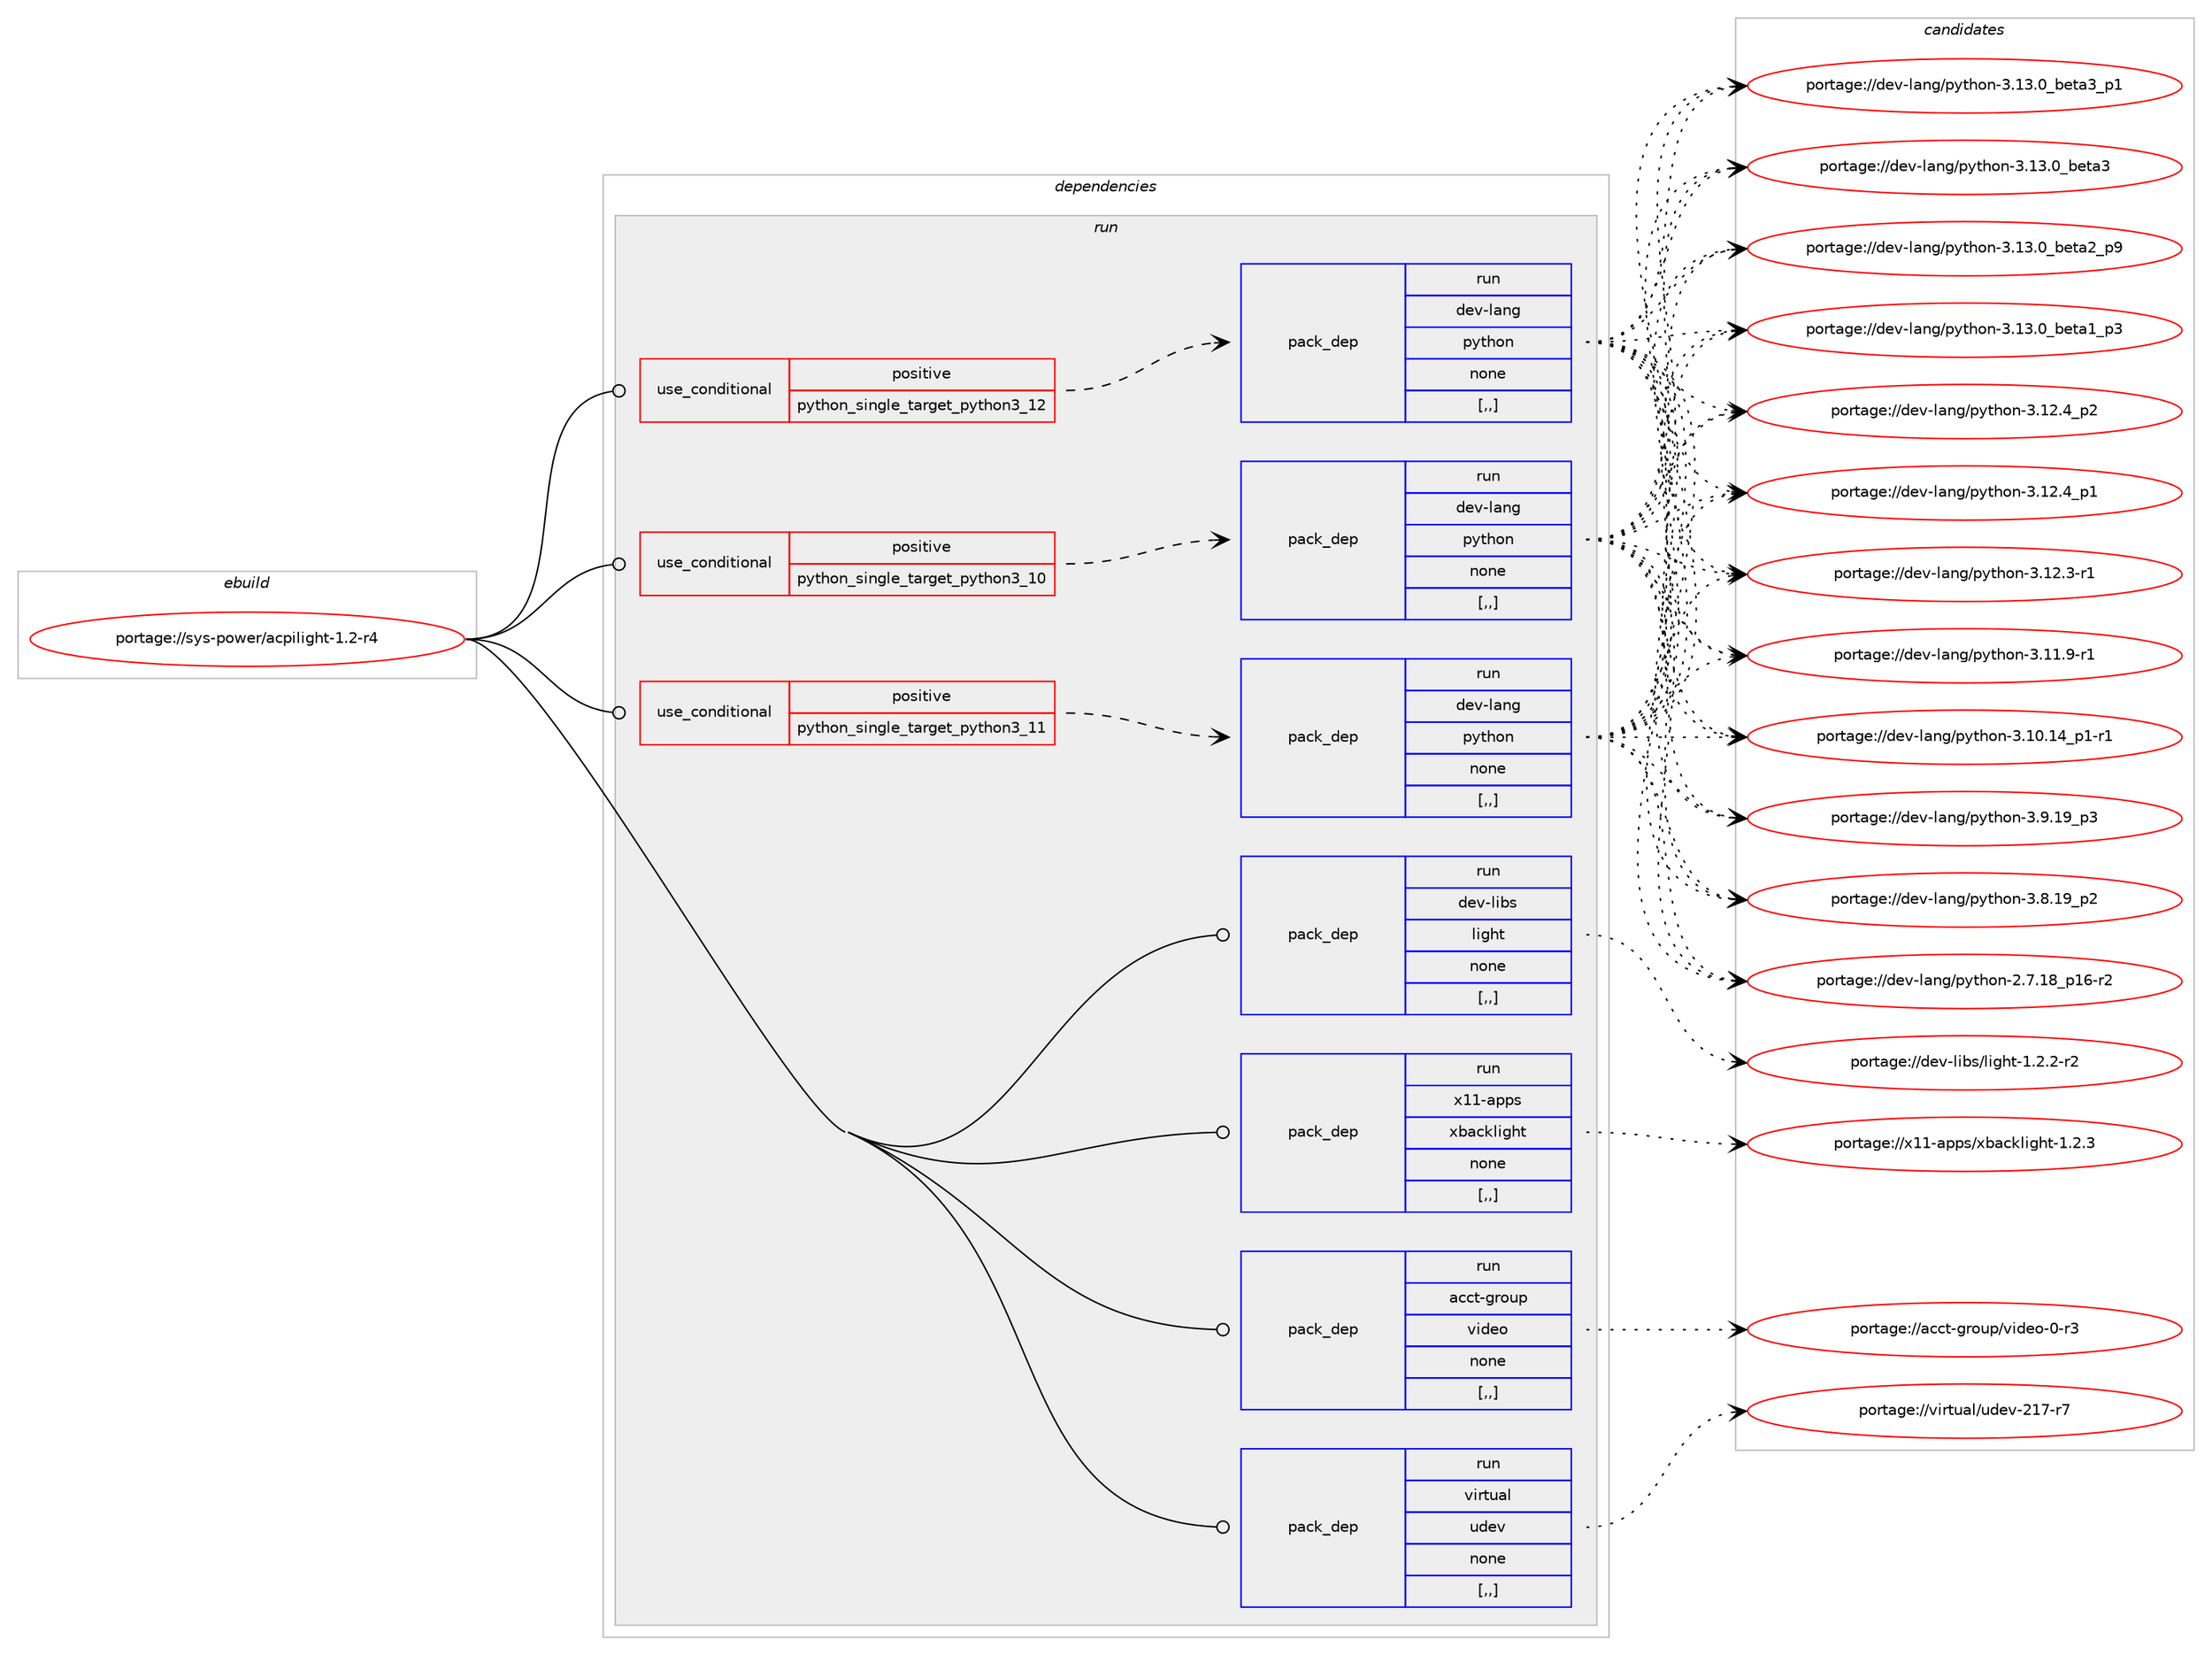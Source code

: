 digraph prolog {

# *************
# Graph options
# *************

newrank=true;
concentrate=true;
compound=true;
graph [rankdir=LR,fontname=Helvetica,fontsize=10,ranksep=1.5];#, ranksep=2.5, nodesep=0.2];
edge  [arrowhead=vee];
node  [fontname=Helvetica,fontsize=10];

# **********
# The ebuild
# **********

subgraph cluster_leftcol {
color=gray;
label=<<i>ebuild</i>>;
id [label="portage://sys-power/acpilight-1.2-r4", color=red, width=4, href="../sys-power/acpilight-1.2-r4.svg"];
}

# ****************
# The dependencies
# ****************

subgraph cluster_midcol {
color=gray;
label=<<i>dependencies</i>>;
subgraph cluster_compile {
fillcolor="#eeeeee";
style=filled;
label=<<i>compile</i>>;
}
subgraph cluster_compileandrun {
fillcolor="#eeeeee";
style=filled;
label=<<i>compile and run</i>>;
}
subgraph cluster_run {
fillcolor="#eeeeee";
style=filled;
label=<<i>run</i>>;
subgraph cond117460 {
dependency440073 [label=<<TABLE BORDER="0" CELLBORDER="1" CELLSPACING="0" CELLPADDING="4"><TR><TD ROWSPAN="3" CELLPADDING="10">use_conditional</TD></TR><TR><TD>positive</TD></TR><TR><TD>python_single_target_python3_10</TD></TR></TABLE>>, shape=none, color=red];
subgraph pack319602 {
dependency440074 [label=<<TABLE BORDER="0" CELLBORDER="1" CELLSPACING="0" CELLPADDING="4" WIDTH="220"><TR><TD ROWSPAN="6" CELLPADDING="30">pack_dep</TD></TR><TR><TD WIDTH="110">run</TD></TR><TR><TD>dev-lang</TD></TR><TR><TD>python</TD></TR><TR><TD>none</TD></TR><TR><TD>[,,]</TD></TR></TABLE>>, shape=none, color=blue];
}
dependency440073:e -> dependency440074:w [weight=20,style="dashed",arrowhead="vee"];
}
id:e -> dependency440073:w [weight=20,style="solid",arrowhead="odot"];
subgraph cond117461 {
dependency440075 [label=<<TABLE BORDER="0" CELLBORDER="1" CELLSPACING="0" CELLPADDING="4"><TR><TD ROWSPAN="3" CELLPADDING="10">use_conditional</TD></TR><TR><TD>positive</TD></TR><TR><TD>python_single_target_python3_11</TD></TR></TABLE>>, shape=none, color=red];
subgraph pack319603 {
dependency440076 [label=<<TABLE BORDER="0" CELLBORDER="1" CELLSPACING="0" CELLPADDING="4" WIDTH="220"><TR><TD ROWSPAN="6" CELLPADDING="30">pack_dep</TD></TR><TR><TD WIDTH="110">run</TD></TR><TR><TD>dev-lang</TD></TR><TR><TD>python</TD></TR><TR><TD>none</TD></TR><TR><TD>[,,]</TD></TR></TABLE>>, shape=none, color=blue];
}
dependency440075:e -> dependency440076:w [weight=20,style="dashed",arrowhead="vee"];
}
id:e -> dependency440075:w [weight=20,style="solid",arrowhead="odot"];
subgraph cond117462 {
dependency440077 [label=<<TABLE BORDER="0" CELLBORDER="1" CELLSPACING="0" CELLPADDING="4"><TR><TD ROWSPAN="3" CELLPADDING="10">use_conditional</TD></TR><TR><TD>positive</TD></TR><TR><TD>python_single_target_python3_12</TD></TR></TABLE>>, shape=none, color=red];
subgraph pack319604 {
dependency440078 [label=<<TABLE BORDER="0" CELLBORDER="1" CELLSPACING="0" CELLPADDING="4" WIDTH="220"><TR><TD ROWSPAN="6" CELLPADDING="30">pack_dep</TD></TR><TR><TD WIDTH="110">run</TD></TR><TR><TD>dev-lang</TD></TR><TR><TD>python</TD></TR><TR><TD>none</TD></TR><TR><TD>[,,]</TD></TR></TABLE>>, shape=none, color=blue];
}
dependency440077:e -> dependency440078:w [weight=20,style="dashed",arrowhead="vee"];
}
id:e -> dependency440077:w [weight=20,style="solid",arrowhead="odot"];
subgraph pack319605 {
dependency440079 [label=<<TABLE BORDER="0" CELLBORDER="1" CELLSPACING="0" CELLPADDING="4" WIDTH="220"><TR><TD ROWSPAN="6" CELLPADDING="30">pack_dep</TD></TR><TR><TD WIDTH="110">run</TD></TR><TR><TD>acct-group</TD></TR><TR><TD>video</TD></TR><TR><TD>none</TD></TR><TR><TD>[,,]</TD></TR></TABLE>>, shape=none, color=blue];
}
id:e -> dependency440079:w [weight=20,style="solid",arrowhead="odot"];
subgraph pack319606 {
dependency440080 [label=<<TABLE BORDER="0" CELLBORDER="1" CELLSPACING="0" CELLPADDING="4" WIDTH="220"><TR><TD ROWSPAN="6" CELLPADDING="30">pack_dep</TD></TR><TR><TD WIDTH="110">run</TD></TR><TR><TD>virtual</TD></TR><TR><TD>udev</TD></TR><TR><TD>none</TD></TR><TR><TD>[,,]</TD></TR></TABLE>>, shape=none, color=blue];
}
id:e -> dependency440080:w [weight=20,style="solid",arrowhead="odot"];
subgraph pack319607 {
dependency440081 [label=<<TABLE BORDER="0" CELLBORDER="1" CELLSPACING="0" CELLPADDING="4" WIDTH="220"><TR><TD ROWSPAN="6" CELLPADDING="30">pack_dep</TD></TR><TR><TD WIDTH="110">run</TD></TR><TR><TD>dev-libs</TD></TR><TR><TD>light</TD></TR><TR><TD>none</TD></TR><TR><TD>[,,]</TD></TR></TABLE>>, shape=none, color=blue];
}
id:e -> dependency440081:w [weight=20,style="solid",arrowhead="odot"];
subgraph pack319608 {
dependency440082 [label=<<TABLE BORDER="0" CELLBORDER="1" CELLSPACING="0" CELLPADDING="4" WIDTH="220"><TR><TD ROWSPAN="6" CELLPADDING="30">pack_dep</TD></TR><TR><TD WIDTH="110">run</TD></TR><TR><TD>x11-apps</TD></TR><TR><TD>xbacklight</TD></TR><TR><TD>none</TD></TR><TR><TD>[,,]</TD></TR></TABLE>>, shape=none, color=blue];
}
id:e -> dependency440082:w [weight=20,style="solid",arrowhead="odot"];
}
}

# **************
# The candidates
# **************

subgraph cluster_choices {
rank=same;
color=gray;
label=<<i>candidates</i>>;

subgraph choice319602 {
color=black;
nodesep=1;
choice10010111845108971101034711212111610411111045514649514648959810111697519511249 [label="portage://dev-lang/python-3.13.0_beta3_p1", color=red, width=4,href="../dev-lang/python-3.13.0_beta3_p1.svg"];
choice1001011184510897110103471121211161041111104551464951464895981011169751 [label="portage://dev-lang/python-3.13.0_beta3", color=red, width=4,href="../dev-lang/python-3.13.0_beta3.svg"];
choice10010111845108971101034711212111610411111045514649514648959810111697509511257 [label="portage://dev-lang/python-3.13.0_beta2_p9", color=red, width=4,href="../dev-lang/python-3.13.0_beta2_p9.svg"];
choice10010111845108971101034711212111610411111045514649514648959810111697499511251 [label="portage://dev-lang/python-3.13.0_beta1_p3", color=red, width=4,href="../dev-lang/python-3.13.0_beta1_p3.svg"];
choice100101118451089711010347112121116104111110455146495046529511250 [label="portage://dev-lang/python-3.12.4_p2", color=red, width=4,href="../dev-lang/python-3.12.4_p2.svg"];
choice100101118451089711010347112121116104111110455146495046529511249 [label="portage://dev-lang/python-3.12.4_p1", color=red, width=4,href="../dev-lang/python-3.12.4_p1.svg"];
choice100101118451089711010347112121116104111110455146495046514511449 [label="portage://dev-lang/python-3.12.3-r1", color=red, width=4,href="../dev-lang/python-3.12.3-r1.svg"];
choice100101118451089711010347112121116104111110455146494946574511449 [label="portage://dev-lang/python-3.11.9-r1", color=red, width=4,href="../dev-lang/python-3.11.9-r1.svg"];
choice100101118451089711010347112121116104111110455146494846495295112494511449 [label="portage://dev-lang/python-3.10.14_p1-r1", color=red, width=4,href="../dev-lang/python-3.10.14_p1-r1.svg"];
choice100101118451089711010347112121116104111110455146574649579511251 [label="portage://dev-lang/python-3.9.19_p3", color=red, width=4,href="../dev-lang/python-3.9.19_p3.svg"];
choice100101118451089711010347112121116104111110455146564649579511250 [label="portage://dev-lang/python-3.8.19_p2", color=red, width=4,href="../dev-lang/python-3.8.19_p2.svg"];
choice100101118451089711010347112121116104111110455046554649569511249544511450 [label="portage://dev-lang/python-2.7.18_p16-r2", color=red, width=4,href="../dev-lang/python-2.7.18_p16-r2.svg"];
dependency440074:e -> choice10010111845108971101034711212111610411111045514649514648959810111697519511249:w [style=dotted,weight="100"];
dependency440074:e -> choice1001011184510897110103471121211161041111104551464951464895981011169751:w [style=dotted,weight="100"];
dependency440074:e -> choice10010111845108971101034711212111610411111045514649514648959810111697509511257:w [style=dotted,weight="100"];
dependency440074:e -> choice10010111845108971101034711212111610411111045514649514648959810111697499511251:w [style=dotted,weight="100"];
dependency440074:e -> choice100101118451089711010347112121116104111110455146495046529511250:w [style=dotted,weight="100"];
dependency440074:e -> choice100101118451089711010347112121116104111110455146495046529511249:w [style=dotted,weight="100"];
dependency440074:e -> choice100101118451089711010347112121116104111110455146495046514511449:w [style=dotted,weight="100"];
dependency440074:e -> choice100101118451089711010347112121116104111110455146494946574511449:w [style=dotted,weight="100"];
dependency440074:e -> choice100101118451089711010347112121116104111110455146494846495295112494511449:w [style=dotted,weight="100"];
dependency440074:e -> choice100101118451089711010347112121116104111110455146574649579511251:w [style=dotted,weight="100"];
dependency440074:e -> choice100101118451089711010347112121116104111110455146564649579511250:w [style=dotted,weight="100"];
dependency440074:e -> choice100101118451089711010347112121116104111110455046554649569511249544511450:w [style=dotted,weight="100"];
}
subgraph choice319603 {
color=black;
nodesep=1;
choice10010111845108971101034711212111610411111045514649514648959810111697519511249 [label="portage://dev-lang/python-3.13.0_beta3_p1", color=red, width=4,href="../dev-lang/python-3.13.0_beta3_p1.svg"];
choice1001011184510897110103471121211161041111104551464951464895981011169751 [label="portage://dev-lang/python-3.13.0_beta3", color=red, width=4,href="../dev-lang/python-3.13.0_beta3.svg"];
choice10010111845108971101034711212111610411111045514649514648959810111697509511257 [label="portage://dev-lang/python-3.13.0_beta2_p9", color=red, width=4,href="../dev-lang/python-3.13.0_beta2_p9.svg"];
choice10010111845108971101034711212111610411111045514649514648959810111697499511251 [label="portage://dev-lang/python-3.13.0_beta1_p3", color=red, width=4,href="../dev-lang/python-3.13.0_beta1_p3.svg"];
choice100101118451089711010347112121116104111110455146495046529511250 [label="portage://dev-lang/python-3.12.4_p2", color=red, width=4,href="../dev-lang/python-3.12.4_p2.svg"];
choice100101118451089711010347112121116104111110455146495046529511249 [label="portage://dev-lang/python-3.12.4_p1", color=red, width=4,href="../dev-lang/python-3.12.4_p1.svg"];
choice100101118451089711010347112121116104111110455146495046514511449 [label="portage://dev-lang/python-3.12.3-r1", color=red, width=4,href="../dev-lang/python-3.12.3-r1.svg"];
choice100101118451089711010347112121116104111110455146494946574511449 [label="portage://dev-lang/python-3.11.9-r1", color=red, width=4,href="../dev-lang/python-3.11.9-r1.svg"];
choice100101118451089711010347112121116104111110455146494846495295112494511449 [label="portage://dev-lang/python-3.10.14_p1-r1", color=red, width=4,href="../dev-lang/python-3.10.14_p1-r1.svg"];
choice100101118451089711010347112121116104111110455146574649579511251 [label="portage://dev-lang/python-3.9.19_p3", color=red, width=4,href="../dev-lang/python-3.9.19_p3.svg"];
choice100101118451089711010347112121116104111110455146564649579511250 [label="portage://dev-lang/python-3.8.19_p2", color=red, width=4,href="../dev-lang/python-3.8.19_p2.svg"];
choice100101118451089711010347112121116104111110455046554649569511249544511450 [label="portage://dev-lang/python-2.7.18_p16-r2", color=red, width=4,href="../dev-lang/python-2.7.18_p16-r2.svg"];
dependency440076:e -> choice10010111845108971101034711212111610411111045514649514648959810111697519511249:w [style=dotted,weight="100"];
dependency440076:e -> choice1001011184510897110103471121211161041111104551464951464895981011169751:w [style=dotted,weight="100"];
dependency440076:e -> choice10010111845108971101034711212111610411111045514649514648959810111697509511257:w [style=dotted,weight="100"];
dependency440076:e -> choice10010111845108971101034711212111610411111045514649514648959810111697499511251:w [style=dotted,weight="100"];
dependency440076:e -> choice100101118451089711010347112121116104111110455146495046529511250:w [style=dotted,weight="100"];
dependency440076:e -> choice100101118451089711010347112121116104111110455146495046529511249:w [style=dotted,weight="100"];
dependency440076:e -> choice100101118451089711010347112121116104111110455146495046514511449:w [style=dotted,weight="100"];
dependency440076:e -> choice100101118451089711010347112121116104111110455146494946574511449:w [style=dotted,weight="100"];
dependency440076:e -> choice100101118451089711010347112121116104111110455146494846495295112494511449:w [style=dotted,weight="100"];
dependency440076:e -> choice100101118451089711010347112121116104111110455146574649579511251:w [style=dotted,weight="100"];
dependency440076:e -> choice100101118451089711010347112121116104111110455146564649579511250:w [style=dotted,weight="100"];
dependency440076:e -> choice100101118451089711010347112121116104111110455046554649569511249544511450:w [style=dotted,weight="100"];
}
subgraph choice319604 {
color=black;
nodesep=1;
choice10010111845108971101034711212111610411111045514649514648959810111697519511249 [label="portage://dev-lang/python-3.13.0_beta3_p1", color=red, width=4,href="../dev-lang/python-3.13.0_beta3_p1.svg"];
choice1001011184510897110103471121211161041111104551464951464895981011169751 [label="portage://dev-lang/python-3.13.0_beta3", color=red, width=4,href="../dev-lang/python-3.13.0_beta3.svg"];
choice10010111845108971101034711212111610411111045514649514648959810111697509511257 [label="portage://dev-lang/python-3.13.0_beta2_p9", color=red, width=4,href="../dev-lang/python-3.13.0_beta2_p9.svg"];
choice10010111845108971101034711212111610411111045514649514648959810111697499511251 [label="portage://dev-lang/python-3.13.0_beta1_p3", color=red, width=4,href="../dev-lang/python-3.13.0_beta1_p3.svg"];
choice100101118451089711010347112121116104111110455146495046529511250 [label="portage://dev-lang/python-3.12.4_p2", color=red, width=4,href="../dev-lang/python-3.12.4_p2.svg"];
choice100101118451089711010347112121116104111110455146495046529511249 [label="portage://dev-lang/python-3.12.4_p1", color=red, width=4,href="../dev-lang/python-3.12.4_p1.svg"];
choice100101118451089711010347112121116104111110455146495046514511449 [label="portage://dev-lang/python-3.12.3-r1", color=red, width=4,href="../dev-lang/python-3.12.3-r1.svg"];
choice100101118451089711010347112121116104111110455146494946574511449 [label="portage://dev-lang/python-3.11.9-r1", color=red, width=4,href="../dev-lang/python-3.11.9-r1.svg"];
choice100101118451089711010347112121116104111110455146494846495295112494511449 [label="portage://dev-lang/python-3.10.14_p1-r1", color=red, width=4,href="../dev-lang/python-3.10.14_p1-r1.svg"];
choice100101118451089711010347112121116104111110455146574649579511251 [label="portage://dev-lang/python-3.9.19_p3", color=red, width=4,href="../dev-lang/python-3.9.19_p3.svg"];
choice100101118451089711010347112121116104111110455146564649579511250 [label="portage://dev-lang/python-3.8.19_p2", color=red, width=4,href="../dev-lang/python-3.8.19_p2.svg"];
choice100101118451089711010347112121116104111110455046554649569511249544511450 [label="portage://dev-lang/python-2.7.18_p16-r2", color=red, width=4,href="../dev-lang/python-2.7.18_p16-r2.svg"];
dependency440078:e -> choice10010111845108971101034711212111610411111045514649514648959810111697519511249:w [style=dotted,weight="100"];
dependency440078:e -> choice1001011184510897110103471121211161041111104551464951464895981011169751:w [style=dotted,weight="100"];
dependency440078:e -> choice10010111845108971101034711212111610411111045514649514648959810111697509511257:w [style=dotted,weight="100"];
dependency440078:e -> choice10010111845108971101034711212111610411111045514649514648959810111697499511251:w [style=dotted,weight="100"];
dependency440078:e -> choice100101118451089711010347112121116104111110455146495046529511250:w [style=dotted,weight="100"];
dependency440078:e -> choice100101118451089711010347112121116104111110455146495046529511249:w [style=dotted,weight="100"];
dependency440078:e -> choice100101118451089711010347112121116104111110455146495046514511449:w [style=dotted,weight="100"];
dependency440078:e -> choice100101118451089711010347112121116104111110455146494946574511449:w [style=dotted,weight="100"];
dependency440078:e -> choice100101118451089711010347112121116104111110455146494846495295112494511449:w [style=dotted,weight="100"];
dependency440078:e -> choice100101118451089711010347112121116104111110455146574649579511251:w [style=dotted,weight="100"];
dependency440078:e -> choice100101118451089711010347112121116104111110455146564649579511250:w [style=dotted,weight="100"];
dependency440078:e -> choice100101118451089711010347112121116104111110455046554649569511249544511450:w [style=dotted,weight="100"];
}
subgraph choice319605 {
color=black;
nodesep=1;
choice979999116451031141111171124711810510010111145484511451 [label="portage://acct-group/video-0-r3", color=red, width=4,href="../acct-group/video-0-r3.svg"];
dependency440079:e -> choice979999116451031141111171124711810510010111145484511451:w [style=dotted,weight="100"];
}
subgraph choice319606 {
color=black;
nodesep=1;
choice1181051141161179710847117100101118455049554511455 [label="portage://virtual/udev-217-r7", color=red, width=4,href="../virtual/udev-217-r7.svg"];
dependency440080:e -> choice1181051141161179710847117100101118455049554511455:w [style=dotted,weight="100"];
}
subgraph choice319607 {
color=black;
nodesep=1;
choice1001011184510810598115471081051031041164549465046504511450 [label="portage://dev-libs/light-1.2.2-r2", color=red, width=4,href="../dev-libs/light-1.2.2-r2.svg"];
dependency440081:e -> choice1001011184510810598115471081051031041164549465046504511450:w [style=dotted,weight="100"];
}
subgraph choice319608 {
color=black;
nodesep=1;
choice1204949459711211211547120989799107108105103104116454946504651 [label="portage://x11-apps/xbacklight-1.2.3", color=red, width=4,href="../x11-apps/xbacklight-1.2.3.svg"];
dependency440082:e -> choice1204949459711211211547120989799107108105103104116454946504651:w [style=dotted,weight="100"];
}
}

}
